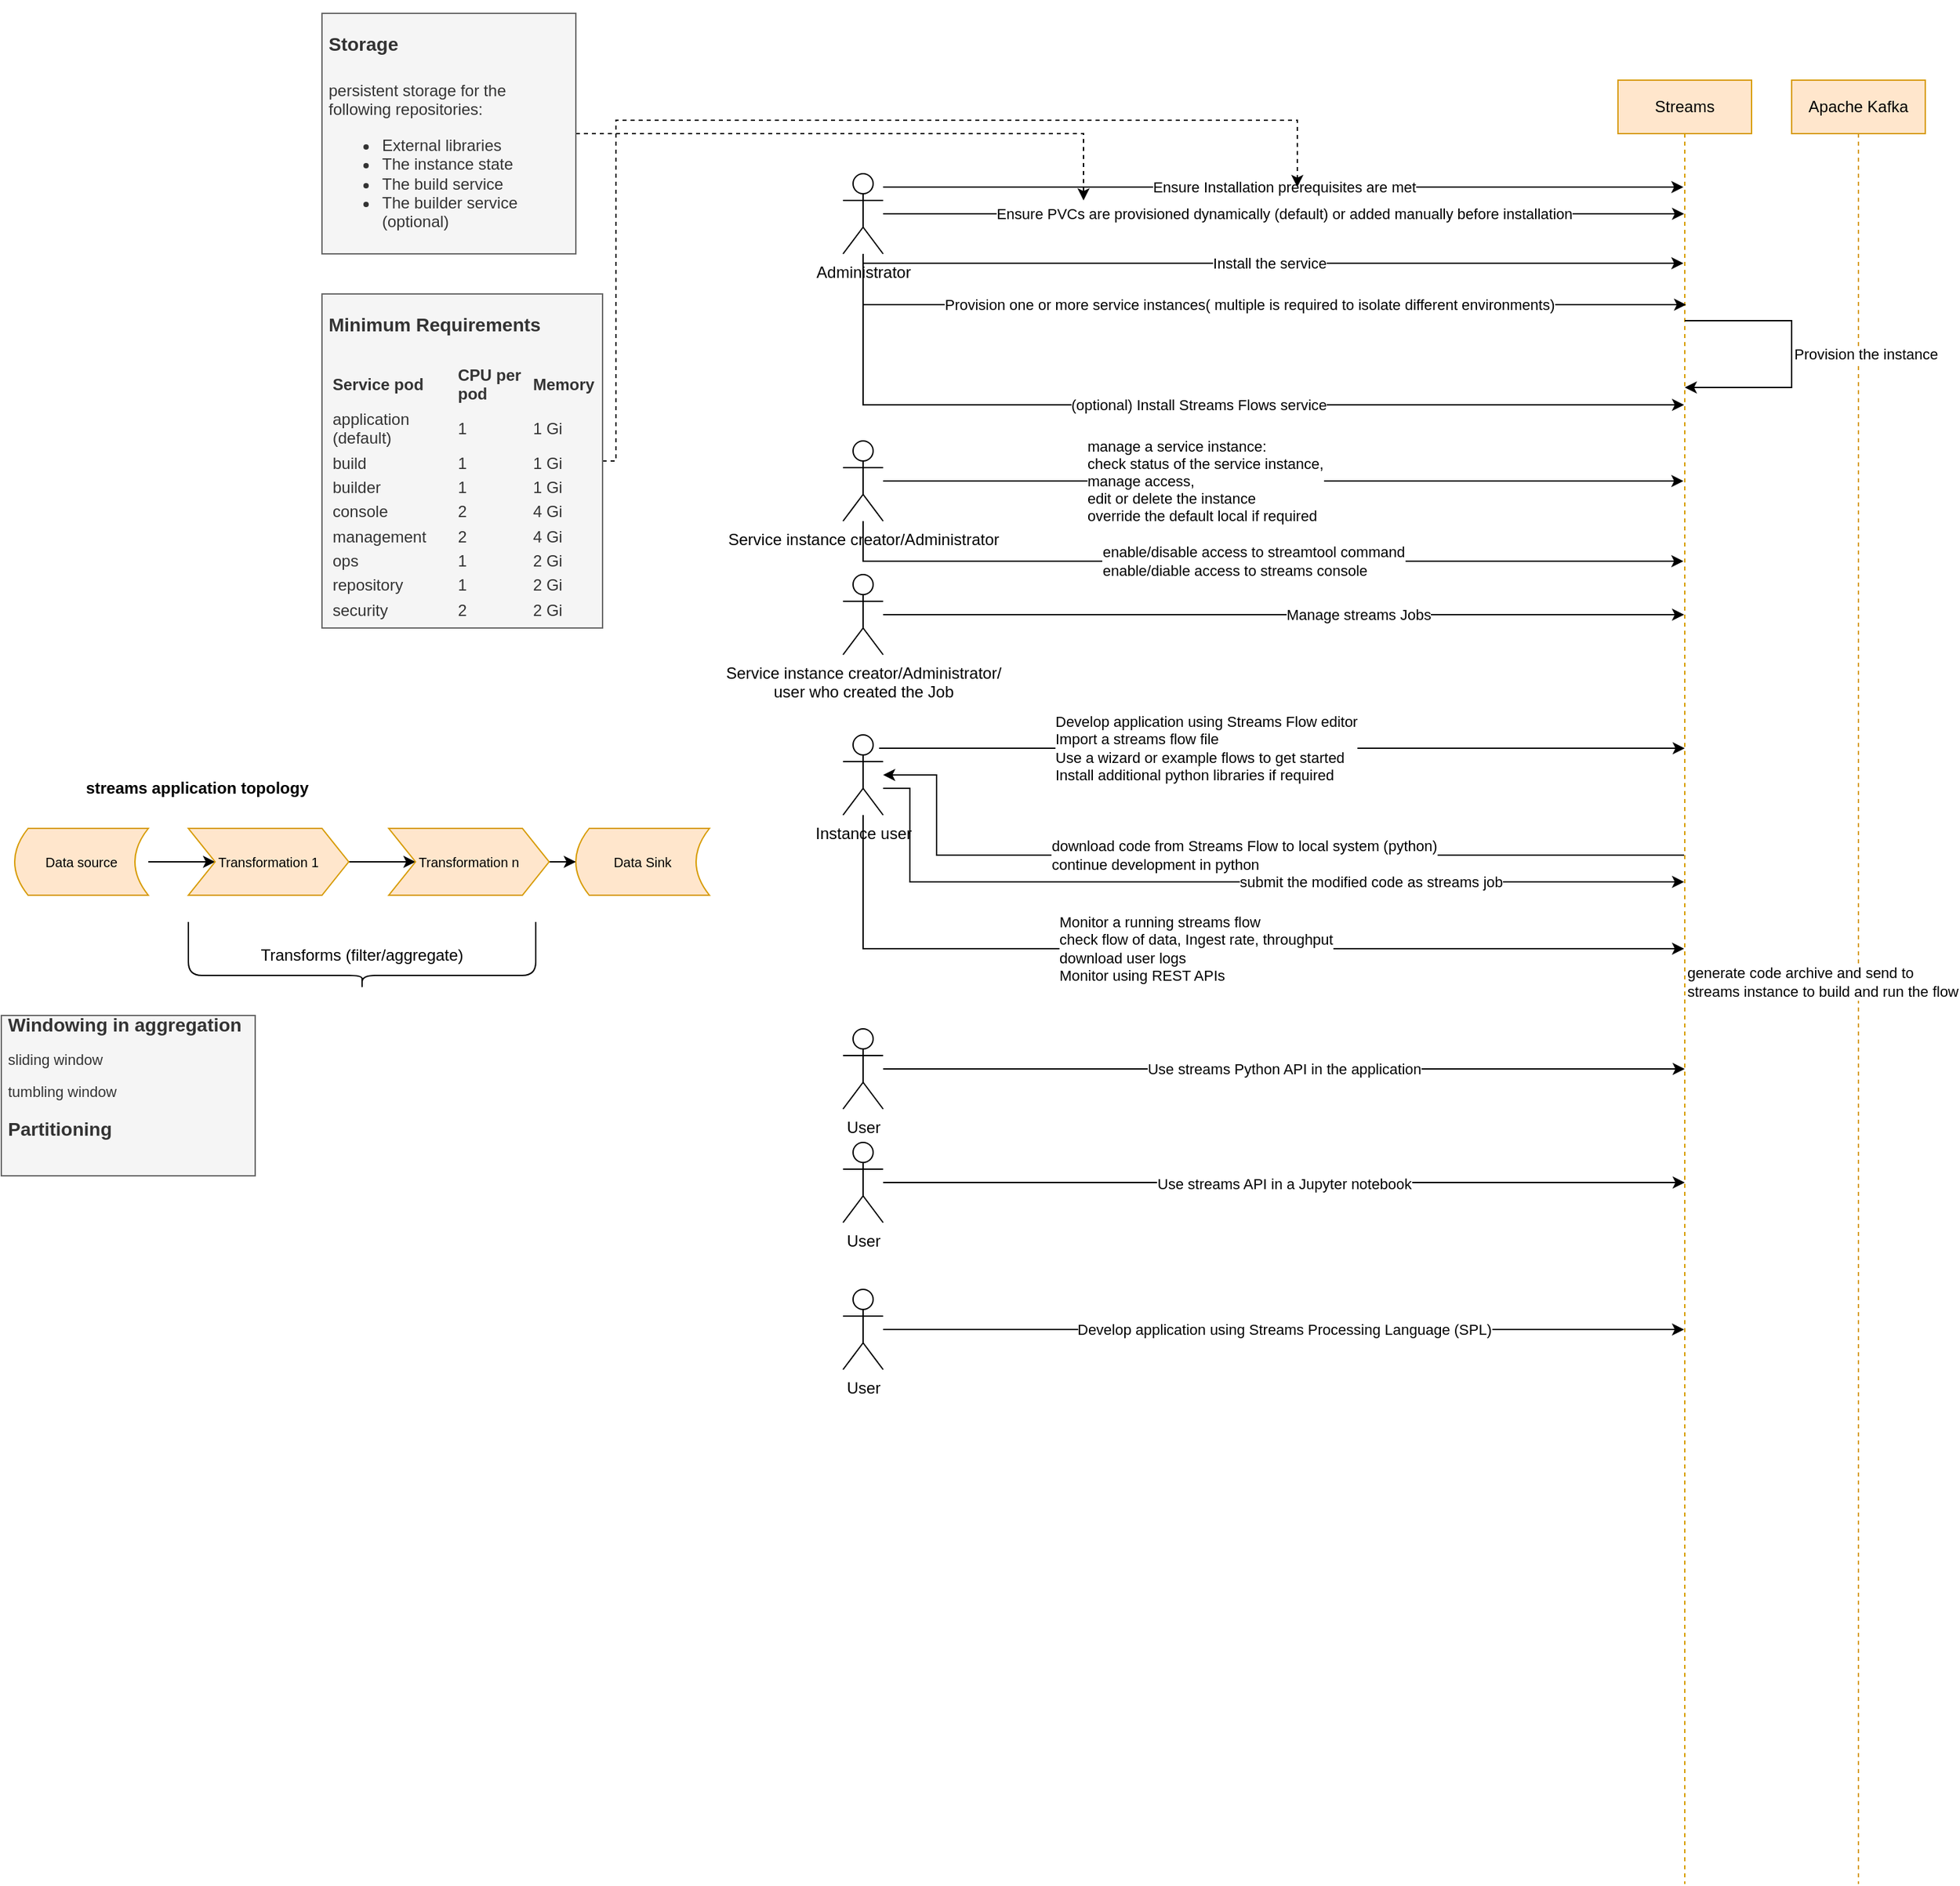 <mxfile version="13.4.3" type="github">
  <diagram id="_AXpcyA0Q4AVw2A8-K8P" name="Page-1">
    <mxGraphModel dx="-159" dy="1458" grid="1" gridSize="10" guides="1" tooltips="1" connect="1" arrows="1" fold="1" page="1" pageScale="1" pageWidth="850" pageHeight="1100" math="0" shadow="0">
      <root>
        <mxCell id="0" />
        <mxCell id="1" parent="0" />
        <mxCell id="M9JW5XiTX6uAJ15VKad8-1" value="Streams" style="shape=umlLifeline;perimeter=lifelinePerimeter;whiteSpace=wrap;html=1;container=1;collapsible=0;recursiveResize=0;outlineConnect=0;fillColor=#ffe6cc;strokeColor=#d79b00;" parent="1" vertex="1">
          <mxGeometry x="2350" y="40" width="100" height="1350" as="geometry" />
        </mxCell>
        <mxCell id="M9JW5XiTX6uAJ15VKad8-3" value="Ensure Installation prerequisites are met" style="edgeStyle=orthogonalEdgeStyle;rounded=0;orthogonalLoop=1;jettySize=auto;html=1;" parent="1" source="M9JW5XiTX6uAJ15VKad8-2" edge="1">
          <mxGeometry relative="1" as="geometry">
            <mxPoint x="2399" y="120" as="targetPoint" />
            <Array as="points">
              <mxPoint x="2399" y="120" />
            </Array>
          </mxGeometry>
        </mxCell>
        <mxCell id="M9JW5XiTX6uAJ15VKad8-7" value="Ensure PVCs are provisioned dynamically (default) or added manually before installation" style="edgeStyle=orthogonalEdgeStyle;rounded=0;orthogonalLoop=1;jettySize=auto;html=1;" parent="1" source="M9JW5XiTX6uAJ15VKad8-2" target="M9JW5XiTX6uAJ15VKad8-1" edge="1">
          <mxGeometry relative="1" as="geometry">
            <mxPoint x="2390" y="150" as="targetPoint" />
            <Array as="points">
              <mxPoint x="2280" y="140" />
              <mxPoint x="2280" y="140" />
            </Array>
          </mxGeometry>
        </mxCell>
        <mxCell id="M9JW5XiTX6uAJ15VKad8-9" value="Install the service" style="edgeStyle=orthogonalEdgeStyle;rounded=0;orthogonalLoop=1;jettySize=auto;html=1;" parent="1" source="M9JW5XiTX6uAJ15VKad8-2" edge="1">
          <mxGeometry relative="1" as="geometry">
            <mxPoint x="2399" y="177" as="targetPoint" />
            <Array as="points">
              <mxPoint x="1785" y="177" />
            </Array>
          </mxGeometry>
        </mxCell>
        <mxCell id="M9JW5XiTX6uAJ15VKad8-10" value="Provision one or more service instances( multiple is required to isolate different environments)" style="edgeStyle=orthogonalEdgeStyle;rounded=0;orthogonalLoop=1;jettySize=auto;html=1;" parent="1" source="M9JW5XiTX6uAJ15VKad8-2" edge="1">
          <mxGeometry relative="1" as="geometry">
            <mxPoint x="2401" y="208" as="targetPoint" />
            <Array as="points">
              <mxPoint x="1785" y="208" />
            </Array>
          </mxGeometry>
        </mxCell>
        <mxCell id="M9JW5XiTX6uAJ15VKad8-12" value="(optional) Install Streams Flows service" style="edgeStyle=orthogonalEdgeStyle;rounded=0;orthogonalLoop=1;jettySize=auto;html=1;" parent="1" source="M9JW5XiTX6uAJ15VKad8-2" target="M9JW5XiTX6uAJ15VKad8-1" edge="1">
          <mxGeometry relative="1" as="geometry">
            <Array as="points">
              <mxPoint x="1785" y="283" />
            </Array>
          </mxGeometry>
        </mxCell>
        <mxCell id="M9JW5XiTX6uAJ15VKad8-2" value="Administrator" style="shape=umlActor;verticalLabelPosition=bottom;verticalAlign=top;html=1;outlineConnect=0;" parent="1" vertex="1">
          <mxGeometry x="1770" y="110" width="30" height="60" as="geometry" />
        </mxCell>
        <mxCell id="M9JW5XiTX6uAJ15VKad8-8" style="edgeStyle=orthogonalEdgeStyle;rounded=0;orthogonalLoop=1;jettySize=auto;html=1;dashed=1;" parent="1" source="M9JW5XiTX6uAJ15VKad8-4" edge="1">
          <mxGeometry relative="1" as="geometry">
            <mxPoint x="1950" y="130" as="targetPoint" />
            <Array as="points">
              <mxPoint x="1950" y="80" />
            </Array>
          </mxGeometry>
        </mxCell>
        <mxCell id="M9JW5XiTX6uAJ15VKad8-4" value="&lt;h1&gt;&lt;font style=&quot;font-size: 14px&quot;&gt;Storage&lt;/font&gt;&lt;/h1&gt;&lt;p&gt;persistent storage for the following repositories:&lt;/p&gt;&lt;ul class=&quot;ibm-colored-list ibm-textcolor-gray-80&quot;&gt;&lt;li&gt;External libraries&lt;/li&gt;&lt;li&gt;The instance state&lt;/li&gt;&lt;li&gt;The build service&lt;/li&gt;&lt;li&gt;The builder service (optional)&amp;nbsp;&lt;/li&gt;&lt;/ul&gt;" style="text;html=1;strokeColor=#666666;fillColor=#f5f5f5;spacing=5;spacingTop=-20;whiteSpace=wrap;overflow=hidden;rounded=0;fontColor=#333333;" parent="1" vertex="1">
          <mxGeometry x="1380" y="-10" width="190" height="180" as="geometry" />
        </mxCell>
        <mxCell id="M9JW5XiTX6uAJ15VKad8-6" style="edgeStyle=orthogonalEdgeStyle;rounded=0;orthogonalLoop=1;jettySize=auto;html=1;dashed=1;" parent="1" source="M9JW5XiTX6uAJ15VKad8-5" edge="1">
          <mxGeometry relative="1" as="geometry">
            <mxPoint x="2110" y="120" as="targetPoint" />
            <Array as="points">
              <mxPoint x="1600" y="325" />
              <mxPoint x="1600" y="70" />
              <mxPoint x="2110" y="70" />
            </Array>
          </mxGeometry>
        </mxCell>
        <mxCell id="M9JW5XiTX6uAJ15VKad8-5" value="&lt;h1&gt;&lt;font style=&quot;font-size: 14px&quot;&gt;Minimum Requirements&lt;/font&gt;&lt;/h1&gt;&lt;table summary=&quot;The following table describes the minimum resource requirements to provision a Streams service instance, including the minimum CPU and memory needed for each Streams service pod.&quot; id=&quot;prereqs__table_jpk_rnf_rhb&quot; class=&quot;defaultstyle ibm-grid&quot;&gt;&lt;thead&gt;&lt;tr&gt;&lt;th id=&quot;d177996e195&quot;&gt;Service pod&lt;/th&gt;&lt;th id=&quot;d177996e198&quot;&gt;CPU per pod&lt;/th&gt;&lt;th id=&quot;d177996e203&quot;&gt;Memory&lt;/th&gt;&lt;/tr&gt;&lt;/thead&gt;&lt;tbody&gt;&lt;tr&gt;&lt;td headers=&quot;d177996e195 &quot;&gt;application (default)&lt;/td&gt;&lt;td headers=&quot;d177996e198 &quot;&gt;1&amp;nbsp;&lt;/td&gt;&lt;td headers=&quot;d177996e203 &quot;&gt;1 Gi&lt;/td&gt;&lt;/tr&gt;&lt;tr&gt;&lt;td headers=&quot;d177996e195 &quot;&gt;build &lt;/td&gt;&lt;td headers=&quot;d177996e198 &quot;&gt;1&amp;nbsp;&lt;/td&gt;&lt;td headers=&quot;d177996e203 &quot;&gt;1 Gi&amp;nbsp;&lt;/td&gt;&lt;/tr&gt;&lt;tr&gt;&lt;td headers=&quot;d177996e195 &quot;&gt;builder&amp;nbsp;&lt;/td&gt;&lt;td headers=&quot;d177996e198 &quot;&gt;1&amp;nbsp;&lt;/td&gt;&lt;td headers=&quot;d177996e203 &quot;&gt;1 Gi&amp;nbsp;&lt;/td&gt;&lt;/tr&gt;&lt;tr&gt;&lt;td headers=&quot;d177996e195 &quot;&gt;console&lt;/td&gt;&lt;td headers=&quot;d177996e198 &quot;&gt;2&amp;nbsp;&lt;/td&gt;&lt;td headers=&quot;d177996e203 &quot;&gt;4 Gi&lt;/td&gt;&lt;/tr&gt;&lt;tr&gt;&lt;td headers=&quot;d177996e195 &quot;&gt;management&lt;/td&gt;&lt;td headers=&quot;d177996e198 &quot;&gt;2&amp;nbsp;&lt;/td&gt;&lt;td headers=&quot;d177996e203 &quot;&gt;4 Gi&lt;/td&gt;&lt;/tr&gt;&lt;tr&gt;&lt;td headers=&quot;d177996e195 &quot;&gt;ops&lt;/td&gt;&lt;td headers=&quot;d177996e198 &quot;&gt; 1&lt;/td&gt;&lt;td headers=&quot;d177996e203 &quot;&gt;2 Gi&lt;/td&gt;&lt;/tr&gt;&lt;tr&gt;&lt;td headers=&quot;d177996e195 &quot;&gt;repository&lt;/td&gt;&lt;td headers=&quot;d177996e198 &quot;&gt;1&lt;/td&gt;&lt;td headers=&quot;d177996e203 &quot;&gt;2 Gi&lt;/td&gt;&lt;/tr&gt;&lt;tr&gt;&lt;td headers=&quot;d177996e195 &quot;&gt;security&lt;/td&gt;&lt;td headers=&quot;d177996e198 &quot;&gt;2&lt;/td&gt;&lt;td headers=&quot;d177996e203 &quot;&gt;2 Gi&lt;/td&gt;&lt;/tr&gt;&lt;/tbody&gt;&lt;/table&gt;" style="text;html=1;strokeColor=#666666;fillColor=#f5f5f5;spacing=5;spacingTop=-20;whiteSpace=wrap;overflow=hidden;rounded=0;fontColor=#333333;" parent="1" vertex="1">
          <mxGeometry x="1380" y="200" width="210" height="250" as="geometry" />
        </mxCell>
        <mxCell id="M9JW5XiTX6uAJ15VKad8-14" value="manage a service instance:&lt;br&gt;check status of the service instance, &lt;br&gt;manage access, &lt;br&gt;edit or delete the instance&lt;br&gt;override the default local if required" style="edgeStyle=orthogonalEdgeStyle;rounded=0;orthogonalLoop=1;jettySize=auto;html=1;align=left;" parent="1" source="M9JW5XiTX6uAJ15VKad8-13" edge="1">
          <mxGeometry x="-0.131" y="110" relative="1" as="geometry">
            <mxPoint x="2399" y="340" as="targetPoint" />
            <Array as="points">
              <mxPoint x="2060" y="340" />
              <mxPoint x="2060" y="340" />
            </Array>
            <mxPoint x="-110" y="110" as="offset" />
          </mxGeometry>
        </mxCell>
        <mxCell id="qQavyI08bfnXi3V04z9X-11" value="&lt;div style=&quot;text-align: left&quot;&gt;enable/disable access to streamtool command&lt;/div&gt;&lt;div style=&quot;text-align: left&quot;&gt;enable/diable access to streams console&lt;/div&gt;" style="edgeStyle=orthogonalEdgeStyle;rounded=0;orthogonalLoop=1;jettySize=auto;html=1;" edge="1" parent="1" source="M9JW5XiTX6uAJ15VKad8-13">
          <mxGeometry relative="1" as="geometry">
            <mxPoint x="2399" y="400" as="targetPoint" />
            <Array as="points">
              <mxPoint x="1785" y="400" />
              <mxPoint x="2398" y="400" />
            </Array>
          </mxGeometry>
        </mxCell>
        <mxCell id="M9JW5XiTX6uAJ15VKad8-13" value="Service instance creator/Administrator" style="shape=umlActor;verticalLabelPosition=bottom;verticalAlign=top;html=1;outlineConnect=0;" parent="1" vertex="1">
          <mxGeometry x="1770" y="310" width="30" height="60" as="geometry" />
        </mxCell>
        <mxCell id="M9JW5XiTX6uAJ15VKad8-16" value="Manage streams Jobs" style="edgeStyle=orthogonalEdgeStyle;rounded=0;orthogonalLoop=1;jettySize=auto;html=1;align=left;" parent="1" source="M9JW5XiTX6uAJ15VKad8-15" target="M9JW5XiTX6uAJ15VKad8-1" edge="1">
          <mxGeometry relative="1" as="geometry">
            <mxPoint x="2320" y="440" as="targetPoint" />
            <Array as="points">
              <mxPoint x="2180" y="440" />
              <mxPoint x="2180" y="440" />
            </Array>
          </mxGeometry>
        </mxCell>
        <mxCell id="M9JW5XiTX6uAJ15VKad8-15" value="Service instance creator/Administrator/&lt;br&gt;user who created the Job" style="shape=umlActor;verticalLabelPosition=bottom;verticalAlign=top;html=1;outlineConnect=0;" parent="1" vertex="1">
          <mxGeometry x="1770" y="410" width="30" height="60" as="geometry" />
        </mxCell>
        <mxCell id="M9JW5XiTX6uAJ15VKad8-19" value="&lt;div&gt;Develop application using Streams Flow editor&lt;/div&gt;&lt;div&gt;Import a streams flow file&lt;/div&gt;&lt;div&gt;Use a wizard or example flows to get started&lt;/div&gt;&lt;div&gt;Install additional python libraries if required&lt;/div&gt;" style="edgeStyle=orthogonalEdgeStyle;rounded=0;orthogonalLoop=1;jettySize=auto;html=1;align=left;" parent="1" edge="1">
          <mxGeometry x="-0.569" relative="1" as="geometry">
            <mxPoint x="2400" y="540" as="targetPoint" />
            <mxPoint x="1797" y="540" as="sourcePoint" />
            <Array as="points">
              <mxPoint x="2400" y="540" />
            </Array>
            <mxPoint as="offset" />
          </mxGeometry>
        </mxCell>
        <mxCell id="M9JW5XiTX6uAJ15VKad8-29" value="&lt;div&gt;Monitor a running streams flow&lt;/div&gt;&lt;div&gt;check flow of data, Ingest rate, throughput&lt;/div&gt;&lt;div&gt;download user logs&lt;/div&gt;&lt;div&gt;Monitor using REST APIs&lt;/div&gt;" style="edgeStyle=orthogonalEdgeStyle;rounded=0;orthogonalLoop=1;jettySize=auto;html=1;align=left;" parent="1" source="M9JW5XiTX6uAJ15VKad8-18" target="M9JW5XiTX6uAJ15VKad8-1" edge="1">
          <mxGeometry x="-0.314" relative="1" as="geometry">
            <Array as="points">
              <mxPoint x="1785" y="690" />
            </Array>
            <mxPoint as="offset" />
          </mxGeometry>
        </mxCell>
        <mxCell id="0ejswBRdiBZbuxkeYmgo-1" value="&lt;div style=&quot;text-align: left&quot;&gt;download code from Streams Flow to local system (python)&lt;/div&gt;&lt;div style=&quot;text-align: left&quot;&gt;continue development in python&lt;/div&gt;" style="edgeStyle=orthogonalEdgeStyle;rounded=0;orthogonalLoop=1;jettySize=auto;html=1;startArrow=classic;startFill=1;endArrow=none;endFill=0;" parent="1" source="M9JW5XiTX6uAJ15VKad8-18" target="M9JW5XiTX6uAJ15VKad8-1" edge="1">
          <mxGeometry relative="1" as="geometry">
            <mxPoint x="1760" y="620" as="sourcePoint" />
            <Array as="points">
              <mxPoint x="1840" y="560" />
              <mxPoint x="1840" y="620" />
            </Array>
          </mxGeometry>
        </mxCell>
        <mxCell id="0ejswBRdiBZbuxkeYmgo-14" value="submit the modified code as streams job" style="edgeStyle=orthogonalEdgeStyle;rounded=0;orthogonalLoop=1;jettySize=auto;html=1;startArrow=none;startFill=0;endArrow=classic;endFill=1;align=left;" parent="1" source="M9JW5XiTX6uAJ15VKad8-18" target="M9JW5XiTX6uAJ15VKad8-1" edge="1">
          <mxGeometry relative="1" as="geometry">
            <Array as="points">
              <mxPoint x="1820" y="570" />
              <mxPoint x="1820" y="640" />
            </Array>
          </mxGeometry>
        </mxCell>
        <mxCell id="M9JW5XiTX6uAJ15VKad8-18" value="Instance user" style="shape=umlActor;verticalLabelPosition=bottom;verticalAlign=top;html=1;outlineConnect=0;" parent="1" vertex="1">
          <mxGeometry x="1770" y="530" width="30" height="60" as="geometry" />
        </mxCell>
        <mxCell id="M9JW5XiTX6uAJ15VKad8-23" value="Use streams Python API in the application" style="edgeStyle=orthogonalEdgeStyle;rounded=0;orthogonalLoop=1;jettySize=auto;html=1;" parent="1" source="M9JW5XiTX6uAJ15VKad8-22" edge="1">
          <mxGeometry relative="1" as="geometry">
            <mxPoint x="2400" y="780" as="targetPoint" />
            <Array as="points">
              <mxPoint x="2400" y="780" />
            </Array>
          </mxGeometry>
        </mxCell>
        <mxCell id="M9JW5XiTX6uAJ15VKad8-22" value="User" style="shape=umlActor;verticalLabelPosition=bottom;verticalAlign=top;html=1;outlineConnect=0;" parent="1" vertex="1">
          <mxGeometry x="1770" y="750" width="30" height="60" as="geometry" />
        </mxCell>
        <mxCell id="M9JW5XiTX6uAJ15VKad8-25" value="Use streams API in a Jupyter notebook" style="edgeStyle=orthogonalEdgeStyle;rounded=0;orthogonalLoop=1;jettySize=auto;html=1;" parent="1" source="M9JW5XiTX6uAJ15VKad8-24" edge="1">
          <mxGeometry relative="1" as="geometry">
            <mxPoint x="2400" y="865" as="targetPoint" />
          </mxGeometry>
        </mxCell>
        <mxCell id="M9JW5XiTX6uAJ15VKad8-24" value="User" style="shape=umlActor;verticalLabelPosition=bottom;verticalAlign=top;html=1;outlineConnect=0;" parent="1" vertex="1">
          <mxGeometry x="1770" y="835" width="30" height="60" as="geometry" />
        </mxCell>
        <mxCell id="M9JW5XiTX6uAJ15VKad8-27" value="Develop application using Streams Processing Language (SPL)" style="edgeStyle=orthogonalEdgeStyle;rounded=0;orthogonalLoop=1;jettySize=auto;html=1;" parent="1" source="M9JW5XiTX6uAJ15VKad8-26" edge="1">
          <mxGeometry relative="1" as="geometry">
            <Array as="points">
              <mxPoint x="2170" y="975" />
              <mxPoint x="2170" y="975" />
            </Array>
            <mxPoint x="2399.5" y="975" as="targetPoint" />
          </mxGeometry>
        </mxCell>
        <mxCell id="M9JW5XiTX6uAJ15VKad8-26" value="User" style="shape=umlActor;verticalLabelPosition=bottom;verticalAlign=top;html=1;outlineConnect=0;" parent="1" vertex="1">
          <mxGeometry x="1770" y="945" width="30" height="60" as="geometry" />
        </mxCell>
        <mxCell id="M9JW5XiTX6uAJ15VKad8-28" value="Apache Kafka" style="shape=umlLifeline;perimeter=lifelinePerimeter;whiteSpace=wrap;html=1;container=1;collapsible=0;recursiveResize=0;outlineConnect=0;fillColor=#ffe6cc;strokeColor=#d79b00;" parent="1" vertex="1">
          <mxGeometry x="2480" y="40" width="100" height="1350" as="geometry" />
        </mxCell>
        <mxCell id="0ejswBRdiBZbuxkeYmgo-9" style="edgeStyle=orthogonalEdgeStyle;rounded=0;orthogonalLoop=1;jettySize=auto;html=1;startArrow=none;startFill=0;endArrow=classic;endFill=1;" parent="1" source="0ejswBRdiBZbuxkeYmgo-3" target="0ejswBRdiBZbuxkeYmgo-6" edge="1">
          <mxGeometry relative="1" as="geometry" />
        </mxCell>
        <mxCell id="0ejswBRdiBZbuxkeYmgo-3" value="&lt;font style=&quot;font-size: 10px&quot;&gt;Data source&lt;/font&gt;" style="shape=dataStorage;whiteSpace=wrap;html=1;fillColor=#ffe6cc;strokeColor=#d79b00;" parent="1" vertex="1">
          <mxGeometry x="1150" y="600" width="100" height="50" as="geometry" />
        </mxCell>
        <mxCell id="0ejswBRdiBZbuxkeYmgo-10" style="edgeStyle=orthogonalEdgeStyle;rounded=0;orthogonalLoop=1;jettySize=auto;html=1;startArrow=none;startFill=0;endArrow=classic;endFill=1;" parent="1" source="0ejswBRdiBZbuxkeYmgo-6" target="0ejswBRdiBZbuxkeYmgo-7" edge="1">
          <mxGeometry relative="1" as="geometry" />
        </mxCell>
        <mxCell id="0ejswBRdiBZbuxkeYmgo-6" value="&lt;font style=&quot;font-size: 10px&quot;&gt;Transformation 1&lt;/font&gt;" style="shape=step;perimeter=stepPerimeter;whiteSpace=wrap;html=1;fixedSize=1;fillColor=#ffe6cc;strokeColor=#d79b00;" parent="1" vertex="1">
          <mxGeometry x="1280" y="600" width="120" height="50" as="geometry" />
        </mxCell>
        <mxCell id="0ejswBRdiBZbuxkeYmgo-11" style="edgeStyle=orthogonalEdgeStyle;rounded=0;orthogonalLoop=1;jettySize=auto;html=1;entryX=0;entryY=0.5;entryDx=0;entryDy=0;startArrow=none;startFill=0;endArrow=classic;endFill=1;" parent="1" source="0ejswBRdiBZbuxkeYmgo-7" target="0ejswBRdiBZbuxkeYmgo-8" edge="1">
          <mxGeometry relative="1" as="geometry" />
        </mxCell>
        <mxCell id="0ejswBRdiBZbuxkeYmgo-7" value="&lt;font style=&quot;font-size: 10px&quot;&gt;Transformation n&lt;/font&gt;" style="shape=step;perimeter=stepPerimeter;whiteSpace=wrap;html=1;fixedSize=1;fillColor=#ffe6cc;strokeColor=#d79b00;" parent="1" vertex="1">
          <mxGeometry x="1430" y="600" width="120" height="50" as="geometry" />
        </mxCell>
        <mxCell id="0ejswBRdiBZbuxkeYmgo-8" value="&lt;font style=&quot;font-size: 10px&quot;&gt;Data Sink&lt;/font&gt;" style="shape=dataStorage;whiteSpace=wrap;html=1;fillColor=#ffe6cc;strokeColor=#d79b00;" parent="1" vertex="1">
          <mxGeometry x="1570" y="600" width="100" height="50" as="geometry" />
        </mxCell>
        <mxCell id="0ejswBRdiBZbuxkeYmgo-12" value="Transforms (filter/aggregate)" style="shape=curlyBracket;whiteSpace=wrap;html=1;rounded=1;flipH=1;direction=north;size=0.2;" parent="1" vertex="1">
          <mxGeometry x="1280" y="670" width="260" height="50" as="geometry" />
        </mxCell>
        <mxCell id="0ejswBRdiBZbuxkeYmgo-13" value="&lt;b&gt;&amp;nbsp;streams application topology&lt;/b&gt;" style="text;html=1;strokeColor=none;fillColor=none;align=center;verticalAlign=middle;whiteSpace=wrap;rounded=0;" parent="1" vertex="1">
          <mxGeometry x="1180" y="560" width="210" height="20" as="geometry" />
        </mxCell>
        <mxCell id="qQavyI08bfnXi3V04z9X-8" value="Provision the instance" style="edgeStyle=orthogonalEdgeStyle;rounded=0;orthogonalLoop=1;jettySize=auto;html=1;align=left;" edge="1" parent="1" source="M9JW5XiTX6uAJ15VKad8-1" target="M9JW5XiTX6uAJ15VKad8-1">
          <mxGeometry relative="1" as="geometry">
            <Array as="points">
              <mxPoint x="2480" y="220" />
              <mxPoint x="2460" y="270" />
            </Array>
          </mxGeometry>
        </mxCell>
        <mxCell id="qQavyI08bfnXi3V04z9X-9" value="generate code archive and send to &lt;br&gt;streams instance to build and run the flow" style="edgeStyle=orthogonalEdgeStyle;rounded=0;orthogonalLoop=1;jettySize=auto;html=1;align=left;" edge="1" parent="1" source="M9JW5XiTX6uAJ15VKad8-1" target="M9JW5XiTX6uAJ15VKad8-1">
          <mxGeometry relative="1" as="geometry">
            <Array as="points">
              <mxPoint x="2450" y="550" />
              <mxPoint x="2450" y="600" />
            </Array>
          </mxGeometry>
        </mxCell>
        <mxCell id="qQavyI08bfnXi3V04z9X-10" value="&lt;h1 style=&quot;font-size: 14px&quot;&gt;&lt;font style=&quot;font-size: 14px&quot;&gt;Windowing in aggregation&lt;/font&gt;&lt;/h1&gt;&lt;p style=&quot;font-size: 11px&quot;&gt;&lt;font style=&quot;font-size: 11px&quot;&gt;sliding window&lt;/font&gt;&lt;/p&gt;&lt;p style=&quot;font-size: 11px&quot;&gt;&lt;font style=&quot;font-size: 11px&quot;&gt;tumbling window&lt;/font&gt;&lt;/p&gt;&lt;p&gt;&lt;font style=&quot;font-size: 14px&quot;&gt;&lt;b&gt;Partitioning&lt;/b&gt;&lt;/font&gt;&lt;/p&gt;&lt;p&gt;&lt;br&gt;&lt;/p&gt;" style="text;html=1;strokeColor=#666666;fillColor=#f5f5f5;spacing=5;spacingTop=-20;whiteSpace=wrap;overflow=hidden;rounded=0;fontColor=#333333;" vertex="1" parent="1">
          <mxGeometry x="1140" y="740" width="190" height="120" as="geometry" />
        </mxCell>
      </root>
    </mxGraphModel>
  </diagram>
</mxfile>
